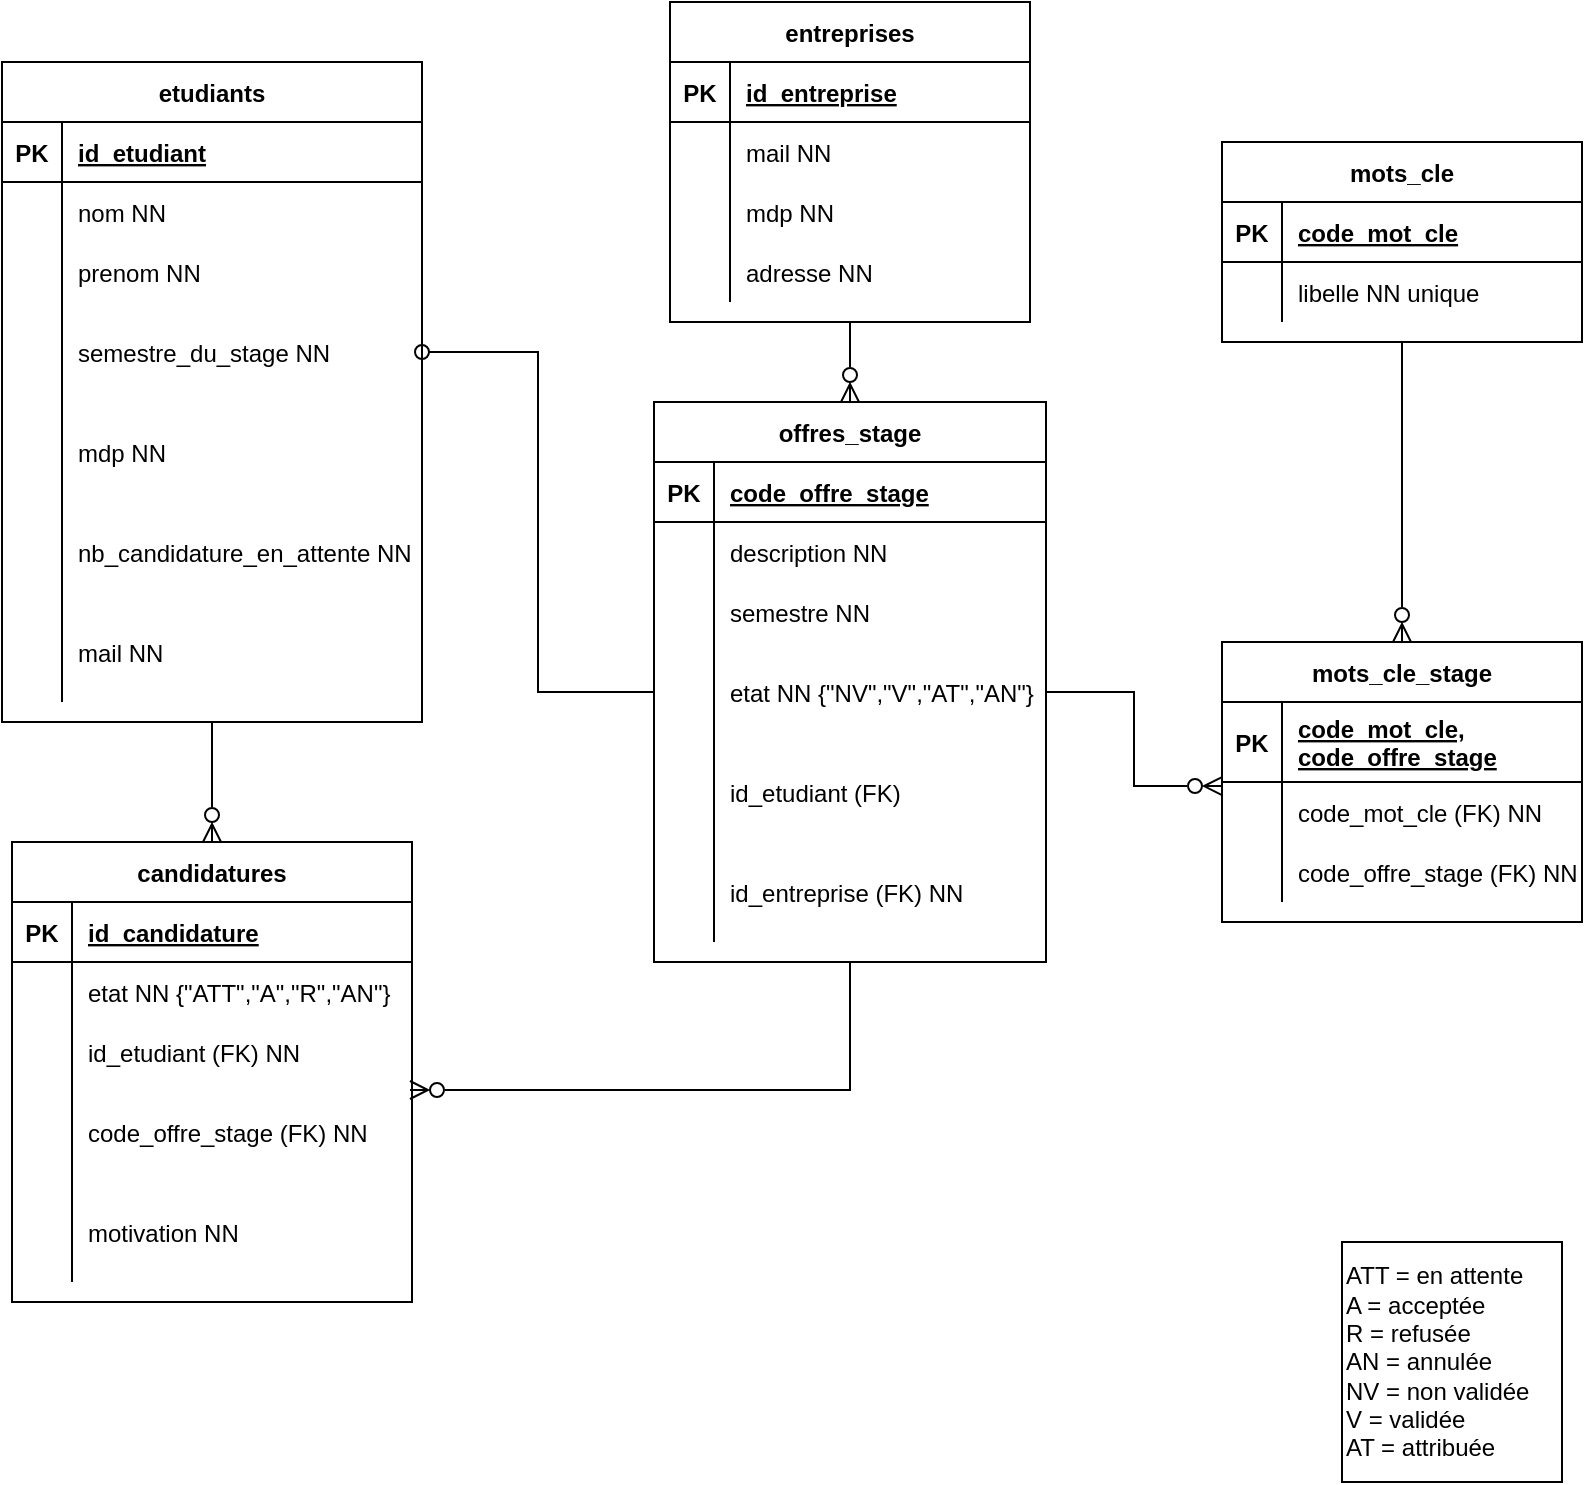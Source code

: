 <mxfile version="22.1.0" type="device">
  <diagram id="8tBSJ042YSsBEMk6vJTN" name="Page-1">
    <mxGraphModel dx="944" dy="1496" grid="1" gridSize="10" guides="1" tooltips="1" connect="1" arrows="1" fold="1" page="1" pageScale="1" pageWidth="827" pageHeight="1169" math="0" shadow="0">
      <root>
        <mxCell id="0" />
        <mxCell id="1" parent="0" />
        <mxCell id="oDD1cuZftNn6N_Mda7eu-100" style="edgeStyle=orthogonalEdgeStyle;rounded=0;orthogonalLoop=1;jettySize=auto;html=1;endArrow=ERzeroToMany;endFill=0;endSize=7;" parent="1" source="oDD1cuZftNn6N_Mda7eu-6" target="oDD1cuZftNn6N_Mda7eu-32" edge="1">
          <mxGeometry relative="1" as="geometry" />
        </mxCell>
        <mxCell id="oDD1cuZftNn6N_Mda7eu-6" value="entreprises" style="shape=table;startSize=30;container=1;collapsible=1;childLayout=tableLayout;fixedRows=1;rowLines=0;fontStyle=1;align=center;resizeLast=1;" parent="1" vertex="1">
          <mxGeometry x="414" width="180" height="160" as="geometry" />
        </mxCell>
        <mxCell id="oDD1cuZftNn6N_Mda7eu-7" value="" style="shape=tableRow;horizontal=0;startSize=0;swimlaneHead=0;swimlaneBody=0;fillColor=none;collapsible=0;dropTarget=0;points=[[0,0.5],[1,0.5]];portConstraint=eastwest;top=0;left=0;right=0;bottom=1;" parent="oDD1cuZftNn6N_Mda7eu-6" vertex="1">
          <mxGeometry y="30" width="180" height="30" as="geometry" />
        </mxCell>
        <mxCell id="oDD1cuZftNn6N_Mda7eu-8" value="PK" style="shape=partialRectangle;connectable=0;fillColor=none;top=0;left=0;bottom=0;right=0;fontStyle=1;overflow=hidden;" parent="oDD1cuZftNn6N_Mda7eu-7" vertex="1">
          <mxGeometry width="30" height="30" as="geometry">
            <mxRectangle width="30" height="30" as="alternateBounds" />
          </mxGeometry>
        </mxCell>
        <mxCell id="oDD1cuZftNn6N_Mda7eu-9" value="id_entreprise" style="shape=partialRectangle;connectable=0;fillColor=none;top=0;left=0;bottom=0;right=0;align=left;spacingLeft=6;fontStyle=5;overflow=hidden;" parent="oDD1cuZftNn6N_Mda7eu-7" vertex="1">
          <mxGeometry x="30" width="150" height="30" as="geometry">
            <mxRectangle width="150" height="30" as="alternateBounds" />
          </mxGeometry>
        </mxCell>
        <mxCell id="oDD1cuZftNn6N_Mda7eu-10" value="" style="shape=tableRow;horizontal=0;startSize=0;swimlaneHead=0;swimlaneBody=0;fillColor=none;collapsible=0;dropTarget=0;points=[[0,0.5],[1,0.5]];portConstraint=eastwest;top=0;left=0;right=0;bottom=0;" parent="oDD1cuZftNn6N_Mda7eu-6" vertex="1">
          <mxGeometry y="60" width="180" height="30" as="geometry" />
        </mxCell>
        <mxCell id="oDD1cuZftNn6N_Mda7eu-11" value="" style="shape=partialRectangle;connectable=0;fillColor=none;top=0;left=0;bottom=0;right=0;editable=1;overflow=hidden;" parent="oDD1cuZftNn6N_Mda7eu-10" vertex="1">
          <mxGeometry width="30" height="30" as="geometry">
            <mxRectangle width="30" height="30" as="alternateBounds" />
          </mxGeometry>
        </mxCell>
        <mxCell id="oDD1cuZftNn6N_Mda7eu-12" value="mail NN" style="shape=partialRectangle;connectable=0;fillColor=none;top=0;left=0;bottom=0;right=0;align=left;spacingLeft=6;overflow=hidden;" parent="oDD1cuZftNn6N_Mda7eu-10" vertex="1">
          <mxGeometry x="30" width="150" height="30" as="geometry">
            <mxRectangle width="150" height="30" as="alternateBounds" />
          </mxGeometry>
        </mxCell>
        <mxCell id="oDD1cuZftNn6N_Mda7eu-13" value="" style="shape=tableRow;horizontal=0;startSize=0;swimlaneHead=0;swimlaneBody=0;fillColor=none;collapsible=0;dropTarget=0;points=[[0,0.5],[1,0.5]];portConstraint=eastwest;top=0;left=0;right=0;bottom=0;" parent="oDD1cuZftNn6N_Mda7eu-6" vertex="1">
          <mxGeometry y="90" width="180" height="30" as="geometry" />
        </mxCell>
        <mxCell id="oDD1cuZftNn6N_Mda7eu-14" value="" style="shape=partialRectangle;connectable=0;fillColor=none;top=0;left=0;bottom=0;right=0;editable=1;overflow=hidden;" parent="oDD1cuZftNn6N_Mda7eu-13" vertex="1">
          <mxGeometry width="30" height="30" as="geometry">
            <mxRectangle width="30" height="30" as="alternateBounds" />
          </mxGeometry>
        </mxCell>
        <mxCell id="oDD1cuZftNn6N_Mda7eu-15" value="mdp NN" style="shape=partialRectangle;connectable=0;fillColor=none;top=0;left=0;bottom=0;right=0;align=left;spacingLeft=6;overflow=hidden;" parent="oDD1cuZftNn6N_Mda7eu-13" vertex="1">
          <mxGeometry x="30" width="150" height="30" as="geometry">
            <mxRectangle width="150" height="30" as="alternateBounds" />
          </mxGeometry>
        </mxCell>
        <mxCell id="wF0Hm9-YCumFDVC9JTFY-1" style="shape=tableRow;horizontal=0;startSize=0;swimlaneHead=0;swimlaneBody=0;fillColor=none;collapsible=0;dropTarget=0;points=[[0,0.5],[1,0.5]];portConstraint=eastwest;top=0;left=0;right=0;bottom=0;" parent="oDD1cuZftNn6N_Mda7eu-6" vertex="1">
          <mxGeometry y="120" width="180" height="30" as="geometry" />
        </mxCell>
        <mxCell id="wF0Hm9-YCumFDVC9JTFY-2" style="shape=partialRectangle;connectable=0;fillColor=none;top=0;left=0;bottom=0;right=0;editable=1;overflow=hidden;" parent="wF0Hm9-YCumFDVC9JTFY-1" vertex="1">
          <mxGeometry width="30" height="30" as="geometry">
            <mxRectangle width="30" height="30" as="alternateBounds" />
          </mxGeometry>
        </mxCell>
        <mxCell id="wF0Hm9-YCumFDVC9JTFY-3" value="adresse NN" style="shape=partialRectangle;connectable=0;fillColor=none;top=0;left=0;bottom=0;right=0;align=left;spacingLeft=6;overflow=hidden;" parent="wF0Hm9-YCumFDVC9JTFY-1" vertex="1">
          <mxGeometry x="30" width="150" height="30" as="geometry">
            <mxRectangle width="150" height="30" as="alternateBounds" />
          </mxGeometry>
        </mxCell>
        <mxCell id="oDD1cuZftNn6N_Mda7eu-102" style="edgeStyle=orthogonalEdgeStyle;rounded=0;orthogonalLoop=1;jettySize=auto;html=1;entryX=0.5;entryY=0;entryDx=0;entryDy=0;endArrow=ERzeroToMany;endFill=0;strokeWidth=1;endSize=7;" parent="1" source="oDD1cuZftNn6N_Mda7eu-19" target="oDD1cuZftNn6N_Mda7eu-71" edge="1">
          <mxGeometry relative="1" as="geometry" />
        </mxCell>
        <mxCell id="oDD1cuZftNn6N_Mda7eu-19" value="mots_cle" style="shape=table;startSize=30;container=1;collapsible=1;childLayout=tableLayout;fixedRows=1;rowLines=0;fontStyle=1;align=center;resizeLast=1;" parent="1" vertex="1">
          <mxGeometry x="690" y="70" width="180" height="100" as="geometry" />
        </mxCell>
        <mxCell id="oDD1cuZftNn6N_Mda7eu-20" value="" style="shape=tableRow;horizontal=0;startSize=0;swimlaneHead=0;swimlaneBody=0;fillColor=none;collapsible=0;dropTarget=0;points=[[0,0.5],[1,0.5]];portConstraint=eastwest;top=0;left=0;right=0;bottom=1;" parent="oDD1cuZftNn6N_Mda7eu-19" vertex="1">
          <mxGeometry y="30" width="180" height="30" as="geometry" />
        </mxCell>
        <mxCell id="oDD1cuZftNn6N_Mda7eu-21" value="PK" style="shape=partialRectangle;connectable=0;fillColor=none;top=0;left=0;bottom=0;right=0;fontStyle=1;overflow=hidden;" parent="oDD1cuZftNn6N_Mda7eu-20" vertex="1">
          <mxGeometry width="30" height="30" as="geometry">
            <mxRectangle width="30" height="30" as="alternateBounds" />
          </mxGeometry>
        </mxCell>
        <mxCell id="oDD1cuZftNn6N_Mda7eu-22" value="code_mot_cle" style="shape=partialRectangle;connectable=0;fillColor=none;top=0;left=0;bottom=0;right=0;align=left;spacingLeft=6;fontStyle=5;overflow=hidden;" parent="oDD1cuZftNn6N_Mda7eu-20" vertex="1">
          <mxGeometry x="30" width="150" height="30" as="geometry">
            <mxRectangle width="150" height="30" as="alternateBounds" />
          </mxGeometry>
        </mxCell>
        <mxCell id="oDD1cuZftNn6N_Mda7eu-23" value="" style="shape=tableRow;horizontal=0;startSize=0;swimlaneHead=0;swimlaneBody=0;fillColor=none;collapsible=0;dropTarget=0;points=[[0,0.5],[1,0.5]];portConstraint=eastwest;top=0;left=0;right=0;bottom=0;" parent="oDD1cuZftNn6N_Mda7eu-19" vertex="1">
          <mxGeometry y="60" width="180" height="30" as="geometry" />
        </mxCell>
        <mxCell id="oDD1cuZftNn6N_Mda7eu-24" value="" style="shape=partialRectangle;connectable=0;fillColor=none;top=0;left=0;bottom=0;right=0;editable=1;overflow=hidden;" parent="oDD1cuZftNn6N_Mda7eu-23" vertex="1">
          <mxGeometry width="30" height="30" as="geometry">
            <mxRectangle width="30" height="30" as="alternateBounds" />
          </mxGeometry>
        </mxCell>
        <mxCell id="oDD1cuZftNn6N_Mda7eu-25" value="libelle NN unique" style="shape=partialRectangle;connectable=0;fillColor=none;top=0;left=0;bottom=0;right=0;align=left;spacingLeft=6;overflow=hidden;" parent="oDD1cuZftNn6N_Mda7eu-23" vertex="1">
          <mxGeometry x="30" width="150" height="30" as="geometry">
            <mxRectangle width="150" height="30" as="alternateBounds" />
          </mxGeometry>
        </mxCell>
        <mxCell id="oDD1cuZftNn6N_Mda7eu-101" style="edgeStyle=orthogonalEdgeStyle;rounded=0;orthogonalLoop=1;jettySize=auto;html=1;entryX=0;entryY=0.067;entryDx=0;entryDy=0;entryPerimeter=0;exitX=1;exitY=0.5;exitDx=0;exitDy=0;endArrow=ERzeroToMany;endFill=0;endSize=7;" parent="1" source="oDD1cuZftNn6N_Mda7eu-42" target="oDD1cuZftNn6N_Mda7eu-75" edge="1">
          <mxGeometry relative="1" as="geometry">
            <mxPoint x="610" y="250" as="sourcePoint" />
          </mxGeometry>
        </mxCell>
        <mxCell id="oDD1cuZftNn6N_Mda7eu-105" style="edgeStyle=orthogonalEdgeStyle;rounded=0;orthogonalLoop=1;jettySize=auto;html=1;entryX=0.995;entryY=0.08;entryDx=0;entryDy=0;entryPerimeter=0;endArrow=ERzeroToMany;endFill=0;endSize=7;strokeWidth=1;" parent="1" source="oDD1cuZftNn6N_Mda7eu-32" target="oDD1cuZftNn6N_Mda7eu-68" edge="1">
          <mxGeometry relative="1" as="geometry" />
        </mxCell>
        <mxCell id="oDD1cuZftNn6N_Mda7eu-32" value="offres_stage" style="shape=table;startSize=30;container=1;collapsible=1;childLayout=tableLayout;fixedRows=1;rowLines=0;fontStyle=1;align=center;resizeLast=1;" parent="1" vertex="1">
          <mxGeometry x="406" y="200" width="196" height="280" as="geometry" />
        </mxCell>
        <mxCell id="oDD1cuZftNn6N_Mda7eu-33" value="" style="shape=tableRow;horizontal=0;startSize=0;swimlaneHead=0;swimlaneBody=0;fillColor=none;collapsible=0;dropTarget=0;points=[[0,0.5],[1,0.5]];portConstraint=eastwest;top=0;left=0;right=0;bottom=1;" parent="oDD1cuZftNn6N_Mda7eu-32" vertex="1">
          <mxGeometry y="30" width="196" height="30" as="geometry" />
        </mxCell>
        <mxCell id="oDD1cuZftNn6N_Mda7eu-34" value="PK" style="shape=partialRectangle;connectable=0;fillColor=none;top=0;left=0;bottom=0;right=0;fontStyle=1;overflow=hidden;" parent="oDD1cuZftNn6N_Mda7eu-33" vertex="1">
          <mxGeometry width="30" height="30" as="geometry">
            <mxRectangle width="30" height="30" as="alternateBounds" />
          </mxGeometry>
        </mxCell>
        <mxCell id="oDD1cuZftNn6N_Mda7eu-35" value="code_offre_stage" style="shape=partialRectangle;connectable=0;fillColor=none;top=0;left=0;bottom=0;right=0;align=left;spacingLeft=6;fontStyle=5;overflow=hidden;" parent="oDD1cuZftNn6N_Mda7eu-33" vertex="1">
          <mxGeometry x="30" width="166" height="30" as="geometry">
            <mxRectangle width="166" height="30" as="alternateBounds" />
          </mxGeometry>
        </mxCell>
        <mxCell id="oDD1cuZftNn6N_Mda7eu-36" value="" style="shape=tableRow;horizontal=0;startSize=0;swimlaneHead=0;swimlaneBody=0;fillColor=none;collapsible=0;dropTarget=0;points=[[0,0.5],[1,0.5]];portConstraint=eastwest;top=0;left=0;right=0;bottom=0;" parent="oDD1cuZftNn6N_Mda7eu-32" vertex="1">
          <mxGeometry y="60" width="196" height="30" as="geometry" />
        </mxCell>
        <mxCell id="oDD1cuZftNn6N_Mda7eu-37" value="" style="shape=partialRectangle;connectable=0;fillColor=none;top=0;left=0;bottom=0;right=0;editable=1;overflow=hidden;" parent="oDD1cuZftNn6N_Mda7eu-36" vertex="1">
          <mxGeometry width="30" height="30" as="geometry">
            <mxRectangle width="30" height="30" as="alternateBounds" />
          </mxGeometry>
        </mxCell>
        <mxCell id="oDD1cuZftNn6N_Mda7eu-38" value="description NN" style="shape=partialRectangle;connectable=0;fillColor=none;top=0;left=0;bottom=0;right=0;align=left;spacingLeft=6;overflow=hidden;" parent="oDD1cuZftNn6N_Mda7eu-36" vertex="1">
          <mxGeometry x="30" width="166" height="30" as="geometry">
            <mxRectangle width="166" height="30" as="alternateBounds" />
          </mxGeometry>
        </mxCell>
        <mxCell id="oDD1cuZftNn6N_Mda7eu-39" value="" style="shape=tableRow;horizontal=0;startSize=0;swimlaneHead=0;swimlaneBody=0;fillColor=none;collapsible=0;dropTarget=0;points=[[0,0.5],[1,0.5]];portConstraint=eastwest;top=0;left=0;right=0;bottom=0;" parent="oDD1cuZftNn6N_Mda7eu-32" vertex="1">
          <mxGeometry y="90" width="196" height="30" as="geometry" />
        </mxCell>
        <mxCell id="oDD1cuZftNn6N_Mda7eu-40" value="" style="shape=partialRectangle;connectable=0;fillColor=none;top=0;left=0;bottom=0;right=0;editable=1;overflow=hidden;" parent="oDD1cuZftNn6N_Mda7eu-39" vertex="1">
          <mxGeometry width="30" height="30" as="geometry">
            <mxRectangle width="30" height="30" as="alternateBounds" />
          </mxGeometry>
        </mxCell>
        <mxCell id="oDD1cuZftNn6N_Mda7eu-41" value="semestre NN" style="shape=partialRectangle;connectable=0;fillColor=none;top=0;left=0;bottom=0;right=0;align=left;spacingLeft=6;overflow=hidden;" parent="oDD1cuZftNn6N_Mda7eu-39" vertex="1">
          <mxGeometry x="30" width="166" height="30" as="geometry">
            <mxRectangle width="166" height="30" as="alternateBounds" />
          </mxGeometry>
        </mxCell>
        <mxCell id="oDD1cuZftNn6N_Mda7eu-42" value="" style="shape=tableRow;horizontal=0;startSize=0;swimlaneHead=0;swimlaneBody=0;fillColor=none;collapsible=0;dropTarget=0;points=[[0,0.5],[1,0.5]];portConstraint=eastwest;top=0;left=0;right=0;bottom=0;" parent="oDD1cuZftNn6N_Mda7eu-32" vertex="1">
          <mxGeometry y="120" width="196" height="50" as="geometry" />
        </mxCell>
        <mxCell id="oDD1cuZftNn6N_Mda7eu-43" value="" style="shape=partialRectangle;connectable=0;fillColor=none;top=0;left=0;bottom=0;right=0;editable=1;overflow=hidden;" parent="oDD1cuZftNn6N_Mda7eu-42" vertex="1">
          <mxGeometry width="30" height="50" as="geometry">
            <mxRectangle width="30" height="50" as="alternateBounds" />
          </mxGeometry>
        </mxCell>
        <mxCell id="oDD1cuZftNn6N_Mda7eu-44" value="etat NN {&quot;NV&quot;,&quot;V&quot;,&quot;AT&quot;,&quot;AN&quot;}" style="shape=partialRectangle;connectable=0;fillColor=none;top=0;left=0;bottom=0;right=0;align=left;spacingLeft=6;overflow=hidden;" parent="oDD1cuZftNn6N_Mda7eu-42" vertex="1">
          <mxGeometry x="30" width="166" height="50" as="geometry">
            <mxRectangle width="166" height="50" as="alternateBounds" />
          </mxGeometry>
        </mxCell>
        <mxCell id="oDD1cuZftNn6N_Mda7eu-84" style="shape=tableRow;horizontal=0;startSize=0;swimlaneHead=0;swimlaneBody=0;fillColor=none;collapsible=0;dropTarget=0;points=[[0,0.5],[1,0.5]];portConstraint=eastwest;top=0;left=0;right=0;bottom=0;" parent="oDD1cuZftNn6N_Mda7eu-32" vertex="1">
          <mxGeometry y="170" width="196" height="50" as="geometry" />
        </mxCell>
        <mxCell id="oDD1cuZftNn6N_Mda7eu-85" style="shape=partialRectangle;connectable=0;fillColor=none;top=0;left=0;bottom=0;right=0;editable=1;overflow=hidden;" parent="oDD1cuZftNn6N_Mda7eu-84" vertex="1">
          <mxGeometry width="30" height="50" as="geometry">
            <mxRectangle width="30" height="50" as="alternateBounds" />
          </mxGeometry>
        </mxCell>
        <mxCell id="oDD1cuZftNn6N_Mda7eu-86" value="id_etudiant (FK)" style="shape=partialRectangle;connectable=0;fillColor=none;top=0;left=0;bottom=0;right=0;align=left;spacingLeft=6;overflow=hidden;" parent="oDD1cuZftNn6N_Mda7eu-84" vertex="1">
          <mxGeometry x="30" width="166" height="50" as="geometry">
            <mxRectangle width="166" height="50" as="alternateBounds" />
          </mxGeometry>
        </mxCell>
        <mxCell id="oDD1cuZftNn6N_Mda7eu-87" style="shape=tableRow;horizontal=0;startSize=0;swimlaneHead=0;swimlaneBody=0;fillColor=none;collapsible=0;dropTarget=0;points=[[0,0.5],[1,0.5]];portConstraint=eastwest;top=0;left=0;right=0;bottom=0;" parent="oDD1cuZftNn6N_Mda7eu-32" vertex="1">
          <mxGeometry y="220" width="196" height="50" as="geometry" />
        </mxCell>
        <mxCell id="oDD1cuZftNn6N_Mda7eu-88" style="shape=partialRectangle;connectable=0;fillColor=none;top=0;left=0;bottom=0;right=0;editable=1;overflow=hidden;" parent="oDD1cuZftNn6N_Mda7eu-87" vertex="1">
          <mxGeometry width="30" height="50" as="geometry">
            <mxRectangle width="30" height="50" as="alternateBounds" />
          </mxGeometry>
        </mxCell>
        <mxCell id="oDD1cuZftNn6N_Mda7eu-89" value="id_entreprise (FK) NN" style="shape=partialRectangle;connectable=0;fillColor=none;top=0;left=0;bottom=0;right=0;align=left;spacingLeft=6;overflow=hidden;" parent="oDD1cuZftNn6N_Mda7eu-87" vertex="1">
          <mxGeometry x="30" width="166" height="50" as="geometry">
            <mxRectangle width="166" height="50" as="alternateBounds" />
          </mxGeometry>
        </mxCell>
        <mxCell id="oDD1cuZftNn6N_Mda7eu-99" style="edgeStyle=orthogonalEdgeStyle;rounded=0;orthogonalLoop=1;jettySize=auto;html=1;entryX=0.5;entryY=0;entryDx=0;entryDy=0;endArrow=ERzeroToMany;endFill=0;endSize=7;" parent="1" source="oDD1cuZftNn6N_Mda7eu-45" target="oDD1cuZftNn6N_Mda7eu-58" edge="1">
          <mxGeometry relative="1" as="geometry">
            <mxPoint x="190" y="392" as="targetPoint" />
          </mxGeometry>
        </mxCell>
        <mxCell id="oDD1cuZftNn6N_Mda7eu-103" style="edgeStyle=orthogonalEdgeStyle;rounded=0;orthogonalLoop=1;jettySize=auto;html=1;endArrow=none;endFill=0;entryX=0;entryY=0.5;entryDx=0;entryDy=0;exitX=1;exitY=0.5;exitDx=0;exitDy=0;endSize=7;startArrow=oval;startFill=0;startSize=7;sourcePerimeterSpacing=7;targetPerimeterSpacing=7;" parent="1" source="oDD1cuZftNn6N_Mda7eu-55" target="oDD1cuZftNn6N_Mda7eu-42" edge="1">
          <mxGeometry relative="1" as="geometry">
            <mxPoint x="350" y="390" as="targetPoint" />
          </mxGeometry>
        </mxCell>
        <mxCell id="oDD1cuZftNn6N_Mda7eu-45" value="etudiants" style="shape=table;startSize=30;container=1;collapsible=1;childLayout=tableLayout;fixedRows=1;rowLines=0;fontStyle=1;align=center;resizeLast=1;" parent="1" vertex="1">
          <mxGeometry x="80" y="30" width="210" height="330" as="geometry" />
        </mxCell>
        <mxCell id="oDD1cuZftNn6N_Mda7eu-46" value="" style="shape=tableRow;horizontal=0;startSize=0;swimlaneHead=0;swimlaneBody=0;fillColor=none;collapsible=0;dropTarget=0;points=[[0,0.5],[1,0.5]];portConstraint=eastwest;top=0;left=0;right=0;bottom=1;" parent="oDD1cuZftNn6N_Mda7eu-45" vertex="1">
          <mxGeometry y="30" width="210" height="30" as="geometry" />
        </mxCell>
        <mxCell id="oDD1cuZftNn6N_Mda7eu-47" value="PK" style="shape=partialRectangle;connectable=0;fillColor=none;top=0;left=0;bottom=0;right=0;fontStyle=1;overflow=hidden;" parent="oDD1cuZftNn6N_Mda7eu-46" vertex="1">
          <mxGeometry width="30" height="30" as="geometry">
            <mxRectangle width="30" height="30" as="alternateBounds" />
          </mxGeometry>
        </mxCell>
        <mxCell id="oDD1cuZftNn6N_Mda7eu-48" value="id_etudiant" style="shape=partialRectangle;connectable=0;fillColor=none;top=0;left=0;bottom=0;right=0;align=left;spacingLeft=6;fontStyle=5;overflow=hidden;" parent="oDD1cuZftNn6N_Mda7eu-46" vertex="1">
          <mxGeometry x="30" width="180" height="30" as="geometry">
            <mxRectangle width="180" height="30" as="alternateBounds" />
          </mxGeometry>
        </mxCell>
        <mxCell id="oDD1cuZftNn6N_Mda7eu-49" value="" style="shape=tableRow;horizontal=0;startSize=0;swimlaneHead=0;swimlaneBody=0;fillColor=none;collapsible=0;dropTarget=0;points=[[0,0.5],[1,0.5]];portConstraint=eastwest;top=0;left=0;right=0;bottom=0;" parent="oDD1cuZftNn6N_Mda7eu-45" vertex="1">
          <mxGeometry y="60" width="210" height="30" as="geometry" />
        </mxCell>
        <mxCell id="oDD1cuZftNn6N_Mda7eu-50" value="" style="shape=partialRectangle;connectable=0;fillColor=none;top=0;left=0;bottom=0;right=0;editable=1;overflow=hidden;" parent="oDD1cuZftNn6N_Mda7eu-49" vertex="1">
          <mxGeometry width="30" height="30" as="geometry">
            <mxRectangle width="30" height="30" as="alternateBounds" />
          </mxGeometry>
        </mxCell>
        <mxCell id="oDD1cuZftNn6N_Mda7eu-51" value="nom NN" style="shape=partialRectangle;connectable=0;fillColor=none;top=0;left=0;bottom=0;right=0;align=left;spacingLeft=6;overflow=hidden;" parent="oDD1cuZftNn6N_Mda7eu-49" vertex="1">
          <mxGeometry x="30" width="180" height="30" as="geometry">
            <mxRectangle width="180" height="30" as="alternateBounds" />
          </mxGeometry>
        </mxCell>
        <mxCell id="oDD1cuZftNn6N_Mda7eu-52" value="" style="shape=tableRow;horizontal=0;startSize=0;swimlaneHead=0;swimlaneBody=0;fillColor=none;collapsible=0;dropTarget=0;points=[[0,0.5],[1,0.5]];portConstraint=eastwest;top=0;left=0;right=0;bottom=0;" parent="oDD1cuZftNn6N_Mda7eu-45" vertex="1">
          <mxGeometry y="90" width="210" height="30" as="geometry" />
        </mxCell>
        <mxCell id="oDD1cuZftNn6N_Mda7eu-53" value="" style="shape=partialRectangle;connectable=0;fillColor=none;top=0;left=0;bottom=0;right=0;editable=1;overflow=hidden;" parent="oDD1cuZftNn6N_Mda7eu-52" vertex="1">
          <mxGeometry width="30" height="30" as="geometry">
            <mxRectangle width="30" height="30" as="alternateBounds" />
          </mxGeometry>
        </mxCell>
        <mxCell id="oDD1cuZftNn6N_Mda7eu-54" value="prenom NN" style="shape=partialRectangle;connectable=0;fillColor=none;top=0;left=0;bottom=0;right=0;align=left;spacingLeft=6;overflow=hidden;" parent="oDD1cuZftNn6N_Mda7eu-52" vertex="1">
          <mxGeometry x="30" width="180" height="30" as="geometry">
            <mxRectangle width="180" height="30" as="alternateBounds" />
          </mxGeometry>
        </mxCell>
        <mxCell id="oDD1cuZftNn6N_Mda7eu-55" value="" style="shape=tableRow;horizontal=0;startSize=0;swimlaneHead=0;swimlaneBody=0;fillColor=none;collapsible=0;dropTarget=0;points=[[0,0.5],[1,0.5]];portConstraint=eastwest;top=0;left=0;right=0;bottom=0;" parent="oDD1cuZftNn6N_Mda7eu-45" vertex="1">
          <mxGeometry y="120" width="210" height="50" as="geometry" />
        </mxCell>
        <mxCell id="oDD1cuZftNn6N_Mda7eu-56" value="" style="shape=partialRectangle;connectable=0;fillColor=none;top=0;left=0;bottom=0;right=0;editable=1;overflow=hidden;" parent="oDD1cuZftNn6N_Mda7eu-55" vertex="1">
          <mxGeometry width="30" height="50" as="geometry">
            <mxRectangle width="30" height="50" as="alternateBounds" />
          </mxGeometry>
        </mxCell>
        <mxCell id="oDD1cuZftNn6N_Mda7eu-57" value="semestre_du_stage NN" style="shape=partialRectangle;connectable=0;fillColor=none;top=0;left=0;bottom=0;right=0;align=left;spacingLeft=6;overflow=hidden;" parent="oDD1cuZftNn6N_Mda7eu-55" vertex="1">
          <mxGeometry x="30" width="180" height="50" as="geometry">
            <mxRectangle width="180" height="50" as="alternateBounds" />
          </mxGeometry>
        </mxCell>
        <mxCell id="oDD1cuZftNn6N_Mda7eu-90" style="shape=tableRow;horizontal=0;startSize=0;swimlaneHead=0;swimlaneBody=0;fillColor=none;collapsible=0;dropTarget=0;points=[[0,0.5],[1,0.5]];portConstraint=eastwest;top=0;left=0;right=0;bottom=0;" parent="oDD1cuZftNn6N_Mda7eu-45" vertex="1">
          <mxGeometry y="170" width="210" height="50" as="geometry" />
        </mxCell>
        <mxCell id="oDD1cuZftNn6N_Mda7eu-91" style="shape=partialRectangle;connectable=0;fillColor=none;top=0;left=0;bottom=0;right=0;editable=1;overflow=hidden;" parent="oDD1cuZftNn6N_Mda7eu-90" vertex="1">
          <mxGeometry width="30" height="50" as="geometry">
            <mxRectangle width="30" height="50" as="alternateBounds" />
          </mxGeometry>
        </mxCell>
        <mxCell id="oDD1cuZftNn6N_Mda7eu-92" value="mdp NN" style="shape=partialRectangle;connectable=0;fillColor=none;top=0;left=0;bottom=0;right=0;align=left;spacingLeft=6;overflow=hidden;" parent="oDD1cuZftNn6N_Mda7eu-90" vertex="1">
          <mxGeometry x="30" width="180" height="50" as="geometry">
            <mxRectangle width="180" height="50" as="alternateBounds" />
          </mxGeometry>
        </mxCell>
        <mxCell id="oDD1cuZftNn6N_Mda7eu-93" style="shape=tableRow;horizontal=0;startSize=0;swimlaneHead=0;swimlaneBody=0;fillColor=none;collapsible=0;dropTarget=0;points=[[0,0.5],[1,0.5]];portConstraint=eastwest;top=0;left=0;right=0;bottom=0;" parent="oDD1cuZftNn6N_Mda7eu-45" vertex="1">
          <mxGeometry y="220" width="210" height="50" as="geometry" />
        </mxCell>
        <mxCell id="oDD1cuZftNn6N_Mda7eu-94" style="shape=partialRectangle;connectable=0;fillColor=none;top=0;left=0;bottom=0;right=0;editable=1;overflow=hidden;" parent="oDD1cuZftNn6N_Mda7eu-93" vertex="1">
          <mxGeometry width="30" height="50" as="geometry">
            <mxRectangle width="30" height="50" as="alternateBounds" />
          </mxGeometry>
        </mxCell>
        <mxCell id="oDD1cuZftNn6N_Mda7eu-95" value="nb_candidature_en_attente NN" style="shape=partialRectangle;connectable=0;fillColor=none;top=0;left=0;bottom=0;right=0;align=left;spacingLeft=6;overflow=hidden;" parent="oDD1cuZftNn6N_Mda7eu-93" vertex="1">
          <mxGeometry x="30" width="180" height="50" as="geometry">
            <mxRectangle width="180" height="50" as="alternateBounds" />
          </mxGeometry>
        </mxCell>
        <mxCell id="wF0Hm9-YCumFDVC9JTFY-4" style="shape=tableRow;horizontal=0;startSize=0;swimlaneHead=0;swimlaneBody=0;fillColor=none;collapsible=0;dropTarget=0;points=[[0,0.5],[1,0.5]];portConstraint=eastwest;top=0;left=0;right=0;bottom=0;" parent="oDD1cuZftNn6N_Mda7eu-45" vertex="1">
          <mxGeometry y="270" width="210" height="50" as="geometry" />
        </mxCell>
        <mxCell id="wF0Hm9-YCumFDVC9JTFY-5" style="shape=partialRectangle;connectable=0;fillColor=none;top=0;left=0;bottom=0;right=0;editable=1;overflow=hidden;" parent="wF0Hm9-YCumFDVC9JTFY-4" vertex="1">
          <mxGeometry width="30" height="50" as="geometry">
            <mxRectangle width="30" height="50" as="alternateBounds" />
          </mxGeometry>
        </mxCell>
        <mxCell id="wF0Hm9-YCumFDVC9JTFY-6" value="mail NN" style="shape=partialRectangle;connectable=0;fillColor=none;top=0;left=0;bottom=0;right=0;align=left;spacingLeft=6;overflow=hidden;" parent="wF0Hm9-YCumFDVC9JTFY-4" vertex="1">
          <mxGeometry x="30" width="180" height="50" as="geometry">
            <mxRectangle width="180" height="50" as="alternateBounds" />
          </mxGeometry>
        </mxCell>
        <mxCell id="oDD1cuZftNn6N_Mda7eu-58" value="candidatures" style="shape=table;startSize=30;container=1;collapsible=1;childLayout=tableLayout;fixedRows=1;rowLines=0;fontStyle=1;align=center;resizeLast=1;" parent="1" vertex="1">
          <mxGeometry x="85" y="420" width="200" height="230" as="geometry" />
        </mxCell>
        <mxCell id="oDD1cuZftNn6N_Mda7eu-59" value="" style="shape=tableRow;horizontal=0;startSize=0;swimlaneHead=0;swimlaneBody=0;fillColor=none;collapsible=0;dropTarget=0;points=[[0,0.5],[1,0.5]];portConstraint=eastwest;top=0;left=0;right=0;bottom=1;" parent="oDD1cuZftNn6N_Mda7eu-58" vertex="1">
          <mxGeometry y="30" width="200" height="30" as="geometry" />
        </mxCell>
        <mxCell id="oDD1cuZftNn6N_Mda7eu-60" value="PK" style="shape=partialRectangle;connectable=0;fillColor=none;top=0;left=0;bottom=0;right=0;fontStyle=1;overflow=hidden;" parent="oDD1cuZftNn6N_Mda7eu-59" vertex="1">
          <mxGeometry width="30" height="30" as="geometry">
            <mxRectangle width="30" height="30" as="alternateBounds" />
          </mxGeometry>
        </mxCell>
        <mxCell id="oDD1cuZftNn6N_Mda7eu-61" value="id_candidature" style="shape=partialRectangle;connectable=0;fillColor=none;top=0;left=0;bottom=0;right=0;align=left;spacingLeft=6;fontStyle=5;overflow=hidden;" parent="oDD1cuZftNn6N_Mda7eu-59" vertex="1">
          <mxGeometry x="30" width="170" height="30" as="geometry">
            <mxRectangle width="170" height="30" as="alternateBounds" />
          </mxGeometry>
        </mxCell>
        <mxCell id="oDD1cuZftNn6N_Mda7eu-62" value="" style="shape=tableRow;horizontal=0;startSize=0;swimlaneHead=0;swimlaneBody=0;fillColor=none;collapsible=0;dropTarget=0;points=[[0,0.5],[1,0.5]];portConstraint=eastwest;top=0;left=0;right=0;bottom=0;" parent="oDD1cuZftNn6N_Mda7eu-58" vertex="1">
          <mxGeometry y="60" width="200" height="30" as="geometry" />
        </mxCell>
        <mxCell id="oDD1cuZftNn6N_Mda7eu-63" value="" style="shape=partialRectangle;connectable=0;fillColor=none;top=0;left=0;bottom=0;right=0;editable=1;overflow=hidden;" parent="oDD1cuZftNn6N_Mda7eu-62" vertex="1">
          <mxGeometry width="30" height="30" as="geometry">
            <mxRectangle width="30" height="30" as="alternateBounds" />
          </mxGeometry>
        </mxCell>
        <mxCell id="oDD1cuZftNn6N_Mda7eu-64" value="etat NN {&quot;ATT&quot;,&quot;A&quot;,&quot;R&quot;,&quot;AN&quot;}" style="shape=partialRectangle;connectable=0;fillColor=none;top=0;left=0;bottom=0;right=0;align=left;spacingLeft=6;overflow=hidden;" parent="oDD1cuZftNn6N_Mda7eu-62" vertex="1">
          <mxGeometry x="30" width="170" height="30" as="geometry">
            <mxRectangle width="170" height="30" as="alternateBounds" />
          </mxGeometry>
        </mxCell>
        <mxCell id="oDD1cuZftNn6N_Mda7eu-65" value="" style="shape=tableRow;horizontal=0;startSize=0;swimlaneHead=0;swimlaneBody=0;fillColor=none;collapsible=0;dropTarget=0;points=[[0,0.5],[1,0.5]];portConstraint=eastwest;top=0;left=0;right=0;bottom=0;" parent="oDD1cuZftNn6N_Mda7eu-58" vertex="1">
          <mxGeometry y="90" width="200" height="30" as="geometry" />
        </mxCell>
        <mxCell id="oDD1cuZftNn6N_Mda7eu-66" value="" style="shape=partialRectangle;connectable=0;fillColor=none;top=0;left=0;bottom=0;right=0;editable=1;overflow=hidden;" parent="oDD1cuZftNn6N_Mda7eu-65" vertex="1">
          <mxGeometry width="30" height="30" as="geometry">
            <mxRectangle width="30" height="30" as="alternateBounds" />
          </mxGeometry>
        </mxCell>
        <mxCell id="oDD1cuZftNn6N_Mda7eu-67" value="id_etudiant (FK) NN" style="shape=partialRectangle;connectable=0;fillColor=none;top=0;left=0;bottom=0;right=0;align=left;spacingLeft=6;overflow=hidden;" parent="oDD1cuZftNn6N_Mda7eu-65" vertex="1">
          <mxGeometry x="30" width="170" height="30" as="geometry">
            <mxRectangle width="170" height="30" as="alternateBounds" />
          </mxGeometry>
        </mxCell>
        <mxCell id="oDD1cuZftNn6N_Mda7eu-68" value="" style="shape=tableRow;horizontal=0;startSize=0;swimlaneHead=0;swimlaneBody=0;fillColor=none;collapsible=0;dropTarget=0;points=[[0,0.5],[1,0.5]];portConstraint=eastwest;top=0;left=0;right=0;bottom=0;" parent="oDD1cuZftNn6N_Mda7eu-58" vertex="1">
          <mxGeometry y="120" width="200" height="50" as="geometry" />
        </mxCell>
        <mxCell id="oDD1cuZftNn6N_Mda7eu-69" value="" style="shape=partialRectangle;connectable=0;fillColor=none;top=0;left=0;bottom=0;right=0;editable=1;overflow=hidden;" parent="oDD1cuZftNn6N_Mda7eu-68" vertex="1">
          <mxGeometry width="30" height="50" as="geometry">
            <mxRectangle width="30" height="50" as="alternateBounds" />
          </mxGeometry>
        </mxCell>
        <mxCell id="oDD1cuZftNn6N_Mda7eu-70" value="code_offre_stage (FK) NN" style="shape=partialRectangle;connectable=0;fillColor=none;top=0;left=0;bottom=0;right=0;align=left;spacingLeft=6;overflow=hidden;" parent="oDD1cuZftNn6N_Mda7eu-68" vertex="1">
          <mxGeometry x="30" width="170" height="50" as="geometry">
            <mxRectangle width="170" height="50" as="alternateBounds" />
          </mxGeometry>
        </mxCell>
        <mxCell id="oDD1cuZftNn6N_Mda7eu-96" style="shape=tableRow;horizontal=0;startSize=0;swimlaneHead=0;swimlaneBody=0;fillColor=none;collapsible=0;dropTarget=0;points=[[0,0.5],[1,0.5]];portConstraint=eastwest;top=0;left=0;right=0;bottom=0;" parent="oDD1cuZftNn6N_Mda7eu-58" vertex="1">
          <mxGeometry y="170" width="200" height="50" as="geometry" />
        </mxCell>
        <mxCell id="oDD1cuZftNn6N_Mda7eu-97" style="shape=partialRectangle;connectable=0;fillColor=none;top=0;left=0;bottom=0;right=0;editable=1;overflow=hidden;" parent="oDD1cuZftNn6N_Mda7eu-96" vertex="1">
          <mxGeometry width="30" height="50" as="geometry">
            <mxRectangle width="30" height="50" as="alternateBounds" />
          </mxGeometry>
        </mxCell>
        <mxCell id="oDD1cuZftNn6N_Mda7eu-98" value="motivation NN" style="shape=partialRectangle;connectable=0;fillColor=none;top=0;left=0;bottom=0;right=0;align=left;spacingLeft=6;overflow=hidden;" parent="oDD1cuZftNn6N_Mda7eu-96" vertex="1">
          <mxGeometry x="30" width="170" height="50" as="geometry">
            <mxRectangle width="170" height="50" as="alternateBounds" />
          </mxGeometry>
        </mxCell>
        <mxCell id="oDD1cuZftNn6N_Mda7eu-71" value="mots_cle_stage" style="shape=table;startSize=30;container=1;collapsible=1;childLayout=tableLayout;fixedRows=1;rowLines=0;fontStyle=1;align=center;resizeLast=1;" parent="1" vertex="1">
          <mxGeometry x="690" y="320" width="180" height="140" as="geometry" />
        </mxCell>
        <mxCell id="oDD1cuZftNn6N_Mda7eu-72" value="" style="shape=tableRow;horizontal=0;startSize=0;swimlaneHead=0;swimlaneBody=0;fillColor=none;collapsible=0;dropTarget=0;points=[[0,0.5],[1,0.5]];portConstraint=eastwest;top=0;left=0;right=0;bottom=1;" parent="oDD1cuZftNn6N_Mda7eu-71" vertex="1">
          <mxGeometry y="30" width="180" height="40" as="geometry" />
        </mxCell>
        <mxCell id="oDD1cuZftNn6N_Mda7eu-73" value="PK" style="shape=partialRectangle;connectable=0;fillColor=none;top=0;left=0;bottom=0;right=0;fontStyle=1;overflow=hidden;" parent="oDD1cuZftNn6N_Mda7eu-72" vertex="1">
          <mxGeometry width="30" height="40" as="geometry">
            <mxRectangle width="30" height="40" as="alternateBounds" />
          </mxGeometry>
        </mxCell>
        <mxCell id="oDD1cuZftNn6N_Mda7eu-74" value="code_mot_cle,&#xa;code_offre_stage" style="shape=partialRectangle;connectable=0;fillColor=none;top=0;left=0;bottom=0;right=0;align=left;spacingLeft=6;fontStyle=5;overflow=hidden;" parent="oDD1cuZftNn6N_Mda7eu-72" vertex="1">
          <mxGeometry x="30" width="150" height="40" as="geometry">
            <mxRectangle width="150" height="40" as="alternateBounds" />
          </mxGeometry>
        </mxCell>
        <mxCell id="oDD1cuZftNn6N_Mda7eu-75" value="" style="shape=tableRow;horizontal=0;startSize=0;swimlaneHead=0;swimlaneBody=0;fillColor=none;collapsible=0;dropTarget=0;points=[[0,0.5],[1,0.5]];portConstraint=eastwest;top=0;left=0;right=0;bottom=0;" parent="oDD1cuZftNn6N_Mda7eu-71" vertex="1">
          <mxGeometry y="70" width="180" height="30" as="geometry" />
        </mxCell>
        <mxCell id="oDD1cuZftNn6N_Mda7eu-76" value="" style="shape=partialRectangle;connectable=0;fillColor=none;top=0;left=0;bottom=0;right=0;editable=1;overflow=hidden;" parent="oDD1cuZftNn6N_Mda7eu-75" vertex="1">
          <mxGeometry width="30" height="30" as="geometry">
            <mxRectangle width="30" height="30" as="alternateBounds" />
          </mxGeometry>
        </mxCell>
        <mxCell id="oDD1cuZftNn6N_Mda7eu-77" value="code_mot_cle (FK) NN" style="shape=partialRectangle;connectable=0;fillColor=none;top=0;left=0;bottom=0;right=0;align=left;spacingLeft=6;overflow=hidden;" parent="oDD1cuZftNn6N_Mda7eu-75" vertex="1">
          <mxGeometry x="30" width="150" height="30" as="geometry">
            <mxRectangle width="150" height="30" as="alternateBounds" />
          </mxGeometry>
        </mxCell>
        <mxCell id="oDD1cuZftNn6N_Mda7eu-78" value="" style="shape=tableRow;horizontal=0;startSize=0;swimlaneHead=0;swimlaneBody=0;fillColor=none;collapsible=0;dropTarget=0;points=[[0,0.5],[1,0.5]];portConstraint=eastwest;top=0;left=0;right=0;bottom=0;" parent="oDD1cuZftNn6N_Mda7eu-71" vertex="1">
          <mxGeometry y="100" width="180" height="30" as="geometry" />
        </mxCell>
        <mxCell id="oDD1cuZftNn6N_Mda7eu-79" value="" style="shape=partialRectangle;connectable=0;fillColor=none;top=0;left=0;bottom=0;right=0;editable=1;overflow=hidden;" parent="oDD1cuZftNn6N_Mda7eu-78" vertex="1">
          <mxGeometry width="30" height="30" as="geometry">
            <mxRectangle width="30" height="30" as="alternateBounds" />
          </mxGeometry>
        </mxCell>
        <mxCell id="oDD1cuZftNn6N_Mda7eu-80" value="code_offre_stage (FK) NN" style="shape=partialRectangle;connectable=0;fillColor=none;top=0;left=0;bottom=0;right=0;align=left;spacingLeft=6;overflow=hidden;" parent="oDD1cuZftNn6N_Mda7eu-78" vertex="1">
          <mxGeometry x="30" width="150" height="30" as="geometry">
            <mxRectangle width="150" height="30" as="alternateBounds" />
          </mxGeometry>
        </mxCell>
        <mxCell id="wF0Hm9-YCumFDVC9JTFY-7" value="ATT = en attente&lt;br&gt;A = acceptée&lt;br&gt;R = refusée&lt;br&gt;AN = annulée&lt;br&gt;NV = non validée&lt;br&gt;V = validée&lt;br&gt;AT = attribuée" style="rounded=0;whiteSpace=wrap;html=1;align=left;" parent="1" vertex="1">
          <mxGeometry x="750" y="620" width="110" height="120" as="geometry" />
        </mxCell>
      </root>
    </mxGraphModel>
  </diagram>
</mxfile>

